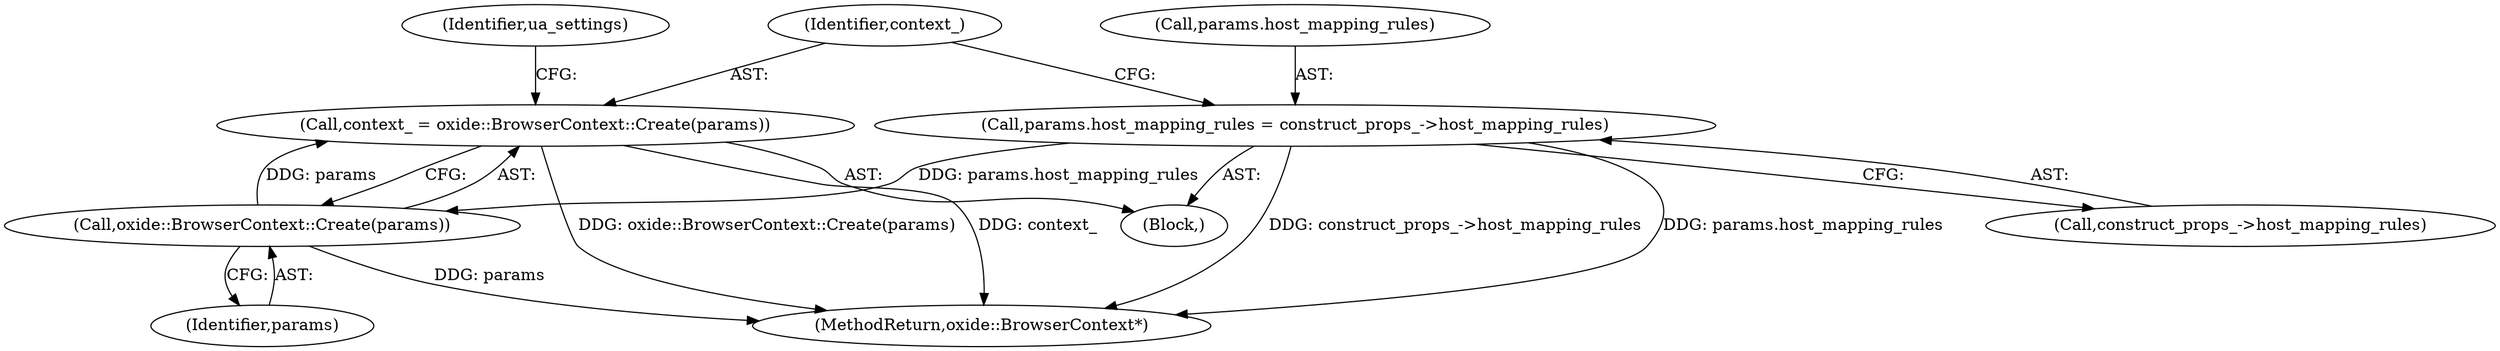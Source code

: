 digraph "1_launchpad_29014da83e5fc358d6bff0f574e9ed45e61a35ac_0@del" {
"1000117" [label="(Call,context_ = oxide::BrowserContext::Create(params))"];
"1000119" [label="(Call,oxide::BrowserContext::Create(params))"];
"1000110" [label="(Call,params.host_mapping_rules = construct_props_->host_mapping_rules)"];
"1000111" [label="(Call,params.host_mapping_rules)"];
"1000123" [label="(Identifier,ua_settings)"];
"1000101" [label="(Block,)"];
"1000110" [label="(Call,params.host_mapping_rules = construct_props_->host_mapping_rules)"];
"1000236" [label="(MethodReturn,oxide::BrowserContext*)"];
"1000119" [label="(Call,oxide::BrowserContext::Create(params))"];
"1000120" [label="(Identifier,params)"];
"1000114" [label="(Call,construct_props_->host_mapping_rules)"];
"1000118" [label="(Identifier,context_)"];
"1000117" [label="(Call,context_ = oxide::BrowserContext::Create(params))"];
"1000117" -> "1000101"  [label="AST: "];
"1000117" -> "1000119"  [label="CFG: "];
"1000118" -> "1000117"  [label="AST: "];
"1000119" -> "1000117"  [label="AST: "];
"1000123" -> "1000117"  [label="CFG: "];
"1000117" -> "1000236"  [label="DDG: oxide::BrowserContext::Create(params)"];
"1000117" -> "1000236"  [label="DDG: context_"];
"1000119" -> "1000117"  [label="DDG: params"];
"1000119" -> "1000120"  [label="CFG: "];
"1000120" -> "1000119"  [label="AST: "];
"1000119" -> "1000236"  [label="DDG: params"];
"1000110" -> "1000119"  [label="DDG: params.host_mapping_rules"];
"1000110" -> "1000101"  [label="AST: "];
"1000110" -> "1000114"  [label="CFG: "];
"1000111" -> "1000110"  [label="AST: "];
"1000114" -> "1000110"  [label="AST: "];
"1000118" -> "1000110"  [label="CFG: "];
"1000110" -> "1000236"  [label="DDG: construct_props_->host_mapping_rules"];
"1000110" -> "1000236"  [label="DDG: params.host_mapping_rules"];
}
